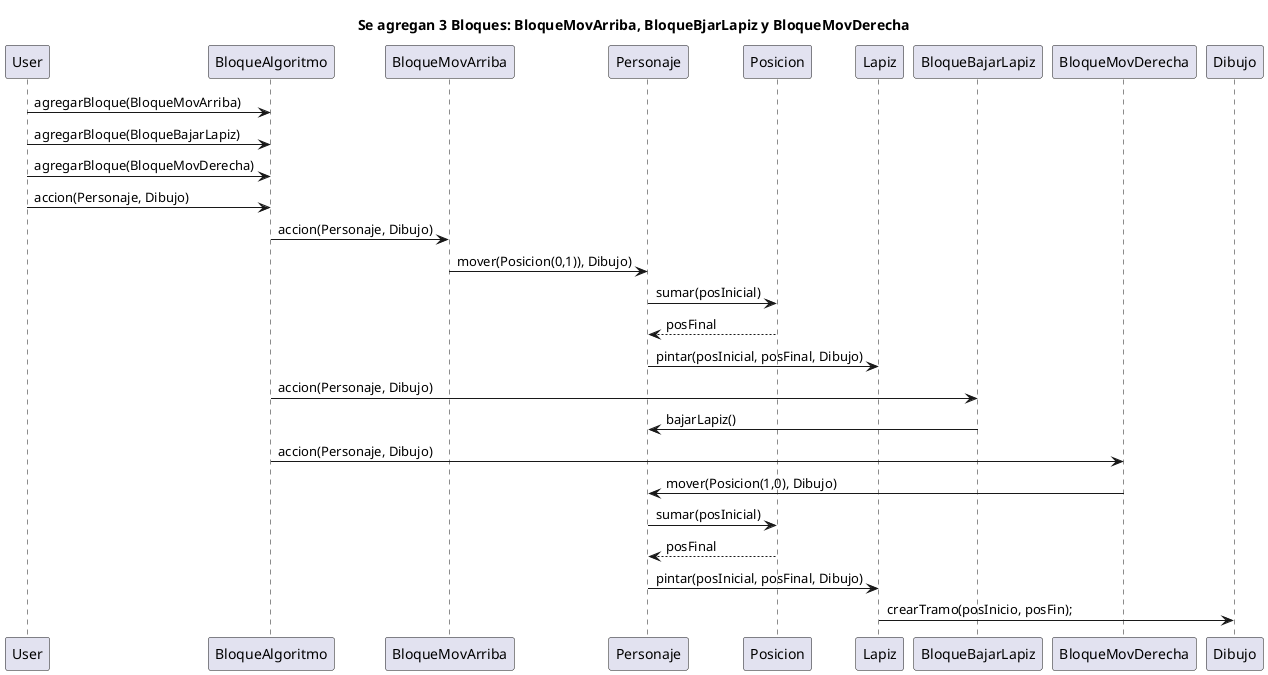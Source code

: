 @startuml
title Se agregan 3 Bloques: BloqueMovArriba, BloqueBjarLapiz y BloqueMovDerecha
User -> BloqueAlgoritmo: agregarBloque(BloqueMovArriba)
User -> BloqueAlgoritmo: agregarBloque(BloqueBajarLapiz)
User -> BloqueAlgoritmo: agregarBloque(BloqueMovDerecha)

User -> BloqueAlgoritmo: accion(Personaje, Dibujo)

BloqueAlgoritmo -> BloqueMovArriba:accion(Personaje, Dibujo)
BloqueMovArriba -> Personaje : mover(Posicion(0,1)), Dibujo)
Personaje -> Posicion : sumar(posInicial)
Personaje<-- Posicion : posFinal
Personaje -> Lapiz : pintar(posInicial, posFinal, Dibujo)

BloqueAlgoritmo -> BloqueBajarLapiz: accion(Personaje, Dibujo)
BloqueBajarLapiz -> Personaje : bajarLapiz()

BloqueAlgoritmo -> BloqueMovDerecha : accion(Personaje, Dibujo)
BloqueMovDerecha -> Personaje : mover(Posicion(1,0), Dibujo)
Personaje -> Posicion : sumar(posInicial)
Personaje<-- Posicion : posFinal
Personaje -> Lapiz : pintar(posInicial, posFinal, Dibujo)
Lapiz -> Dibujo : crearTramo(posInicio, posFin);
@enduml